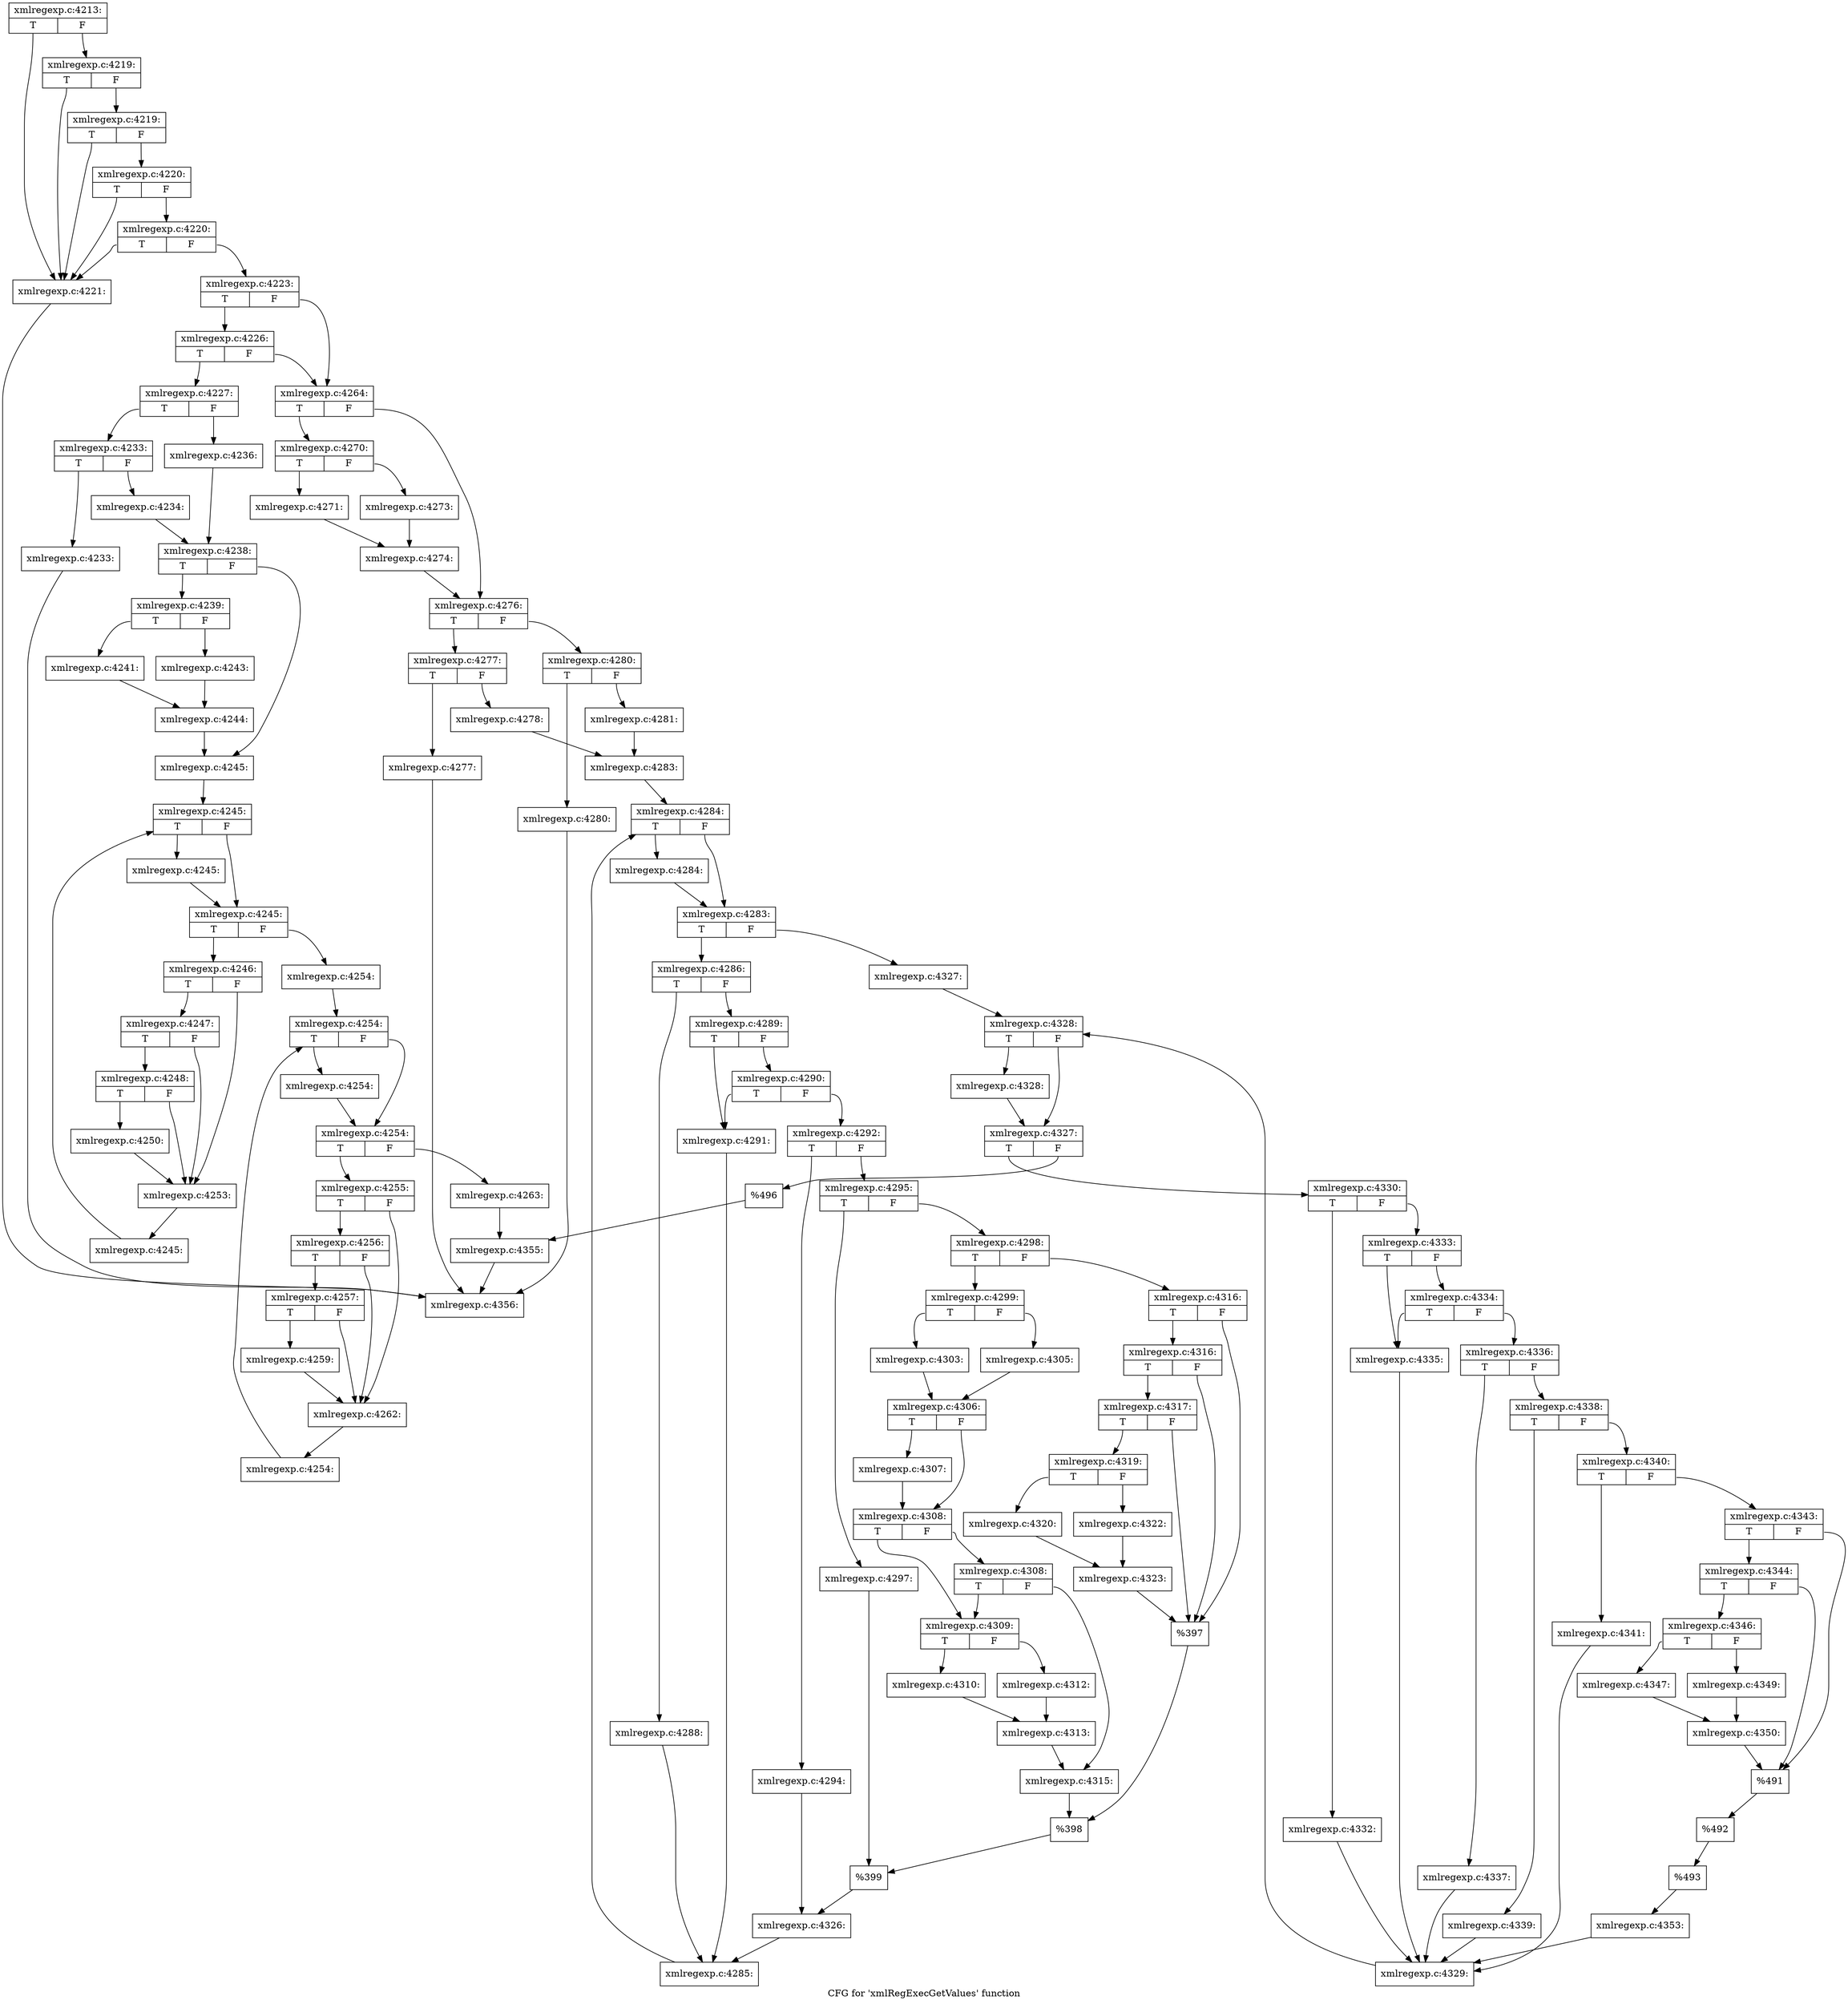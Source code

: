 digraph "CFG for 'xmlRegExecGetValues' function" {
	label="CFG for 'xmlRegExecGetValues' function";

	Node0x4249d20 [shape=record,label="{xmlregexp.c:4213:|{<s0>T|<s1>F}}"];
	Node0x4249d20:s0 -> Node0x4256a30;
	Node0x4249d20:s1 -> Node0x4256c50;
	Node0x4256c50 [shape=record,label="{xmlregexp.c:4219:|{<s0>T|<s1>F}}"];
	Node0x4256c50:s0 -> Node0x4256a30;
	Node0x4256c50:s1 -> Node0x4256bd0;
	Node0x4256bd0 [shape=record,label="{xmlregexp.c:4219:|{<s0>T|<s1>F}}"];
	Node0x4256bd0:s0 -> Node0x4256a30;
	Node0x4256bd0:s1 -> Node0x4256b50;
	Node0x4256b50 [shape=record,label="{xmlregexp.c:4220:|{<s0>T|<s1>F}}"];
	Node0x4256b50:s0 -> Node0x4256a30;
	Node0x4256b50:s1 -> Node0x4256ad0;
	Node0x4256ad0 [shape=record,label="{xmlregexp.c:4220:|{<s0>T|<s1>F}}"];
	Node0x4256ad0:s0 -> Node0x4256a30;
	Node0x4256ad0:s1 -> Node0x4256a80;
	Node0x4256a30 [shape=record,label="{xmlregexp.c:4221:}"];
	Node0x4256a30 -> Node0x42519d0;
	Node0x4256a80 [shape=record,label="{xmlregexp.c:4223:|{<s0>T|<s1>F}}"];
	Node0x4256a80:s0 -> Node0x4258030;
	Node0x4256a80:s1 -> Node0x4257fe0;
	Node0x4258030 [shape=record,label="{xmlregexp.c:4226:|{<s0>T|<s1>F}}"];
	Node0x4258030:s0 -> Node0x4257f40;
	Node0x4258030:s1 -> Node0x4257fe0;
	Node0x4257f40 [shape=record,label="{xmlregexp.c:4227:|{<s0>T|<s1>F}}"];
	Node0x4257f40:s0 -> Node0x42596d0;
	Node0x4257f40:s1 -> Node0x4259770;
	Node0x42596d0 [shape=record,label="{xmlregexp.c:4233:|{<s0>T|<s1>F}}"];
	Node0x42596d0:s0 -> Node0x4259a70;
	Node0x42596d0:s1 -> Node0x4259ac0;
	Node0x4259a70 [shape=record,label="{xmlregexp.c:4233:}"];
	Node0x4259a70 -> Node0x42519d0;
	Node0x4259ac0 [shape=record,label="{xmlregexp.c:4234:}"];
	Node0x4259ac0 -> Node0x4259720;
	Node0x4259770 [shape=record,label="{xmlregexp.c:4236:}"];
	Node0x4259770 -> Node0x4259720;
	Node0x4259720 [shape=record,label="{xmlregexp.c:4238:|{<s0>T|<s1>F}}"];
	Node0x4259720:s0 -> Node0x425a810;
	Node0x4259720:s1 -> Node0x425a860;
	Node0x425a810 [shape=record,label="{xmlregexp.c:4239:|{<s0>T|<s1>F}}"];
	Node0x425a810:s0 -> Node0x425ac20;
	Node0x425a810:s1 -> Node0x425acc0;
	Node0x425ac20 [shape=record,label="{xmlregexp.c:4241:}"];
	Node0x425ac20 -> Node0x425ac70;
	Node0x425acc0 [shape=record,label="{xmlregexp.c:4243:}"];
	Node0x425acc0 -> Node0x425ac70;
	Node0x425ac70 [shape=record,label="{xmlregexp.c:4244:}"];
	Node0x425ac70 -> Node0x425a860;
	Node0x425a860 [shape=record,label="{xmlregexp.c:4245:}"];
	Node0x425a860 -> Node0x425bc30;
	Node0x425bc30 [shape=record,label="{xmlregexp.c:4245:|{<s0>T|<s1>F}}"];
	Node0x425bc30:s0 -> Node0x41788f0;
	Node0x425bc30:s1 -> Node0x425be00;
	Node0x41788f0 [shape=record,label="{xmlregexp.c:4245:}"];
	Node0x41788f0 -> Node0x425be00;
	Node0x425be00 [shape=record,label="{xmlregexp.c:4245:|{<s0>T|<s1>F}}"];
	Node0x425be00:s0 -> Node0x425bd80;
	Node0x425be00:s1 -> Node0x425ba90;
	Node0x425bd80 [shape=record,label="{xmlregexp.c:4246:|{<s0>T|<s1>F}}"];
	Node0x425bd80:s0 -> Node0x425e2b0;
	Node0x425bd80:s1 -> Node0x425e1e0;
	Node0x425e2b0 [shape=record,label="{xmlregexp.c:4247:|{<s0>T|<s1>F}}"];
	Node0x425e2b0:s0 -> Node0x425e230;
	Node0x425e2b0:s1 -> Node0x425e1e0;
	Node0x425e230 [shape=record,label="{xmlregexp.c:4248:|{<s0>T|<s1>F}}"];
	Node0x425e230:s0 -> Node0x425e190;
	Node0x425e230:s1 -> Node0x425e1e0;
	Node0x425e190 [shape=record,label="{xmlregexp.c:4250:}"];
	Node0x425e190 -> Node0x425e1e0;
	Node0x425e1e0 [shape=record,label="{xmlregexp.c:4253:}"];
	Node0x425e1e0 -> Node0x425be80;
	Node0x425be80 [shape=record,label="{xmlregexp.c:4245:}"];
	Node0x425be80 -> Node0x425bc30;
	Node0x425ba90 [shape=record,label="{xmlregexp.c:4254:}"];
	Node0x425ba90 -> Node0x42602e0;
	Node0x42602e0 [shape=record,label="{xmlregexp.c:4254:|{<s0>T|<s1>F}}"];
	Node0x42602e0:s0 -> Node0x4260690;
	Node0x42602e0:s1 -> Node0x4260640;
	Node0x4260690 [shape=record,label="{xmlregexp.c:4254:}"];
	Node0x4260690 -> Node0x4260640;
	Node0x4260640 [shape=record,label="{xmlregexp.c:4254:|{<s0>T|<s1>F}}"];
	Node0x4260640:s0 -> Node0x42605c0;
	Node0x4260640:s1 -> Node0x4260140;
	Node0x42605c0 [shape=record,label="{xmlregexp.c:4255:|{<s0>T|<s1>F}}"];
	Node0x42605c0:s0 -> Node0x4261960;
	Node0x42605c0:s1 -> Node0x4261890;
	Node0x4261960 [shape=record,label="{xmlregexp.c:4256:|{<s0>T|<s1>F}}"];
	Node0x4261960:s0 -> Node0x42618e0;
	Node0x4261960:s1 -> Node0x4261890;
	Node0x42618e0 [shape=record,label="{xmlregexp.c:4257:|{<s0>T|<s1>F}}"];
	Node0x42618e0:s0 -> Node0x4261840;
	Node0x42618e0:s1 -> Node0x4261890;
	Node0x4261840 [shape=record,label="{xmlregexp.c:4259:}"];
	Node0x4261840 -> Node0x4261890;
	Node0x4261890 [shape=record,label="{xmlregexp.c:4262:}"];
	Node0x4261890 -> Node0x4260530;
	Node0x4260530 [shape=record,label="{xmlregexp.c:4254:}"];
	Node0x4260530 -> Node0x42602e0;
	Node0x4260140 [shape=record,label="{xmlregexp.c:4263:}"];
	Node0x4260140 -> Node0x4257f90;
	Node0x4257fe0 [shape=record,label="{xmlregexp.c:4264:|{<s0>T|<s1>F}}"];
	Node0x4257fe0:s0 -> Node0x42644d0;
	Node0x4257fe0:s1 -> Node0x4264520;
	Node0x42644d0 [shape=record,label="{xmlregexp.c:4270:|{<s0>T|<s1>F}}"];
	Node0x42644d0:s0 -> Node0x42648e0;
	Node0x42644d0:s1 -> Node0x4264980;
	Node0x42648e0 [shape=record,label="{xmlregexp.c:4271:}"];
	Node0x42648e0 -> Node0x4264930;
	Node0x4264980 [shape=record,label="{xmlregexp.c:4273:}"];
	Node0x4264980 -> Node0x4264930;
	Node0x4264930 [shape=record,label="{xmlregexp.c:4274:}"];
	Node0x4264930 -> Node0x4264520;
	Node0x4264520 [shape=record,label="{xmlregexp.c:4276:|{<s0>T|<s1>F}}"];
	Node0x4264520:s0 -> Node0x4265390;
	Node0x4264520:s1 -> Node0x4265430;
	Node0x4265390 [shape=record,label="{xmlregexp.c:4277:|{<s0>T|<s1>F}}"];
	Node0x4265390:s0 -> Node0x4265730;
	Node0x4265390:s1 -> Node0x4265780;
	Node0x4265730 [shape=record,label="{xmlregexp.c:4277:}"];
	Node0x4265730 -> Node0x42519d0;
	Node0x4265780 [shape=record,label="{xmlregexp.c:4278:}"];
	Node0x4265780 -> Node0x42653e0;
	Node0x4265430 [shape=record,label="{xmlregexp.c:4280:|{<s0>T|<s1>F}}"];
	Node0x4265430:s0 -> Node0x4266140;
	Node0x4265430:s1 -> Node0x4266190;
	Node0x4266140 [shape=record,label="{xmlregexp.c:4280:}"];
	Node0x4266140 -> Node0x42519d0;
	Node0x4266190 [shape=record,label="{xmlregexp.c:4281:}"];
	Node0x4266190 -> Node0x42653e0;
	Node0x42653e0 [shape=record,label="{xmlregexp.c:4283:}"];
	Node0x42653e0 -> Node0x4266c10;
	Node0x4266c10 [shape=record,label="{xmlregexp.c:4284:|{<s0>T|<s1>F}}"];
	Node0x4266c10:s0 -> Node0x4266fc0;
	Node0x4266c10:s1 -> Node0x4266f70;
	Node0x4266fc0 [shape=record,label="{xmlregexp.c:4284:}"];
	Node0x4266fc0 -> Node0x4266f70;
	Node0x4266f70 [shape=record,label="{xmlregexp.c:4283:|{<s0>T|<s1>F}}"];
	Node0x4266f70:s0 -> Node0x4266ef0;
	Node0x4266f70:s1 -> Node0x4266a70;
	Node0x4266ef0 [shape=record,label="{xmlregexp.c:4286:|{<s0>T|<s1>F}}"];
	Node0x4266ef0:s0 -> Node0x4267ba0;
	Node0x4266ef0:s1 -> Node0x4267bf0;
	Node0x4267ba0 [shape=record,label="{xmlregexp.c:4288:}"];
	Node0x4267ba0 -> Node0x4266e60;
	Node0x4267bf0 [shape=record,label="{xmlregexp.c:4289:|{<s0>T|<s1>F}}"];
	Node0x4267bf0:s0 -> Node0x4268370;
	Node0x4267bf0:s1 -> Node0x4268410;
	Node0x4268410 [shape=record,label="{xmlregexp.c:4290:|{<s0>T|<s1>F}}"];
	Node0x4268410:s0 -> Node0x4268370;
	Node0x4268410:s1 -> Node0x42683c0;
	Node0x4268370 [shape=record,label="{xmlregexp.c:4291:}"];
	Node0x4268370 -> Node0x4266e60;
	Node0x42683c0 [shape=record,label="{xmlregexp.c:4292:|{<s0>T|<s1>F}}"];
	Node0x42683c0:s0 -> Node0x4268b50;
	Node0x42683c0:s1 -> Node0x4268bf0;
	Node0x4268b50 [shape=record,label="{xmlregexp.c:4294:}"];
	Node0x4268b50 -> Node0x4268ba0;
	Node0x4268bf0 [shape=record,label="{xmlregexp.c:4295:|{<s0>T|<s1>F}}"];
	Node0x4268bf0:s0 -> Node0x4269580;
	Node0x4268bf0:s1 -> Node0x4269620;
	Node0x4269580 [shape=record,label="{xmlregexp.c:4297:}"];
	Node0x4269580 -> Node0x42695d0;
	Node0x4269620 [shape=record,label="{xmlregexp.c:4298:|{<s0>T|<s1>F}}"];
	Node0x4269620:s0 -> Node0x3f96190;
	Node0x4269620:s1 -> Node0x3f96230;
	Node0x3f96190 [shape=record,label="{xmlregexp.c:4299:|{<s0>T|<s1>F}}"];
	Node0x3f96190:s0 -> Node0x3f96d70;
	Node0x3f96190:s1 -> Node0x3f96e10;
	Node0x3f96d70 [shape=record,label="{xmlregexp.c:4303:}"];
	Node0x3f96d70 -> Node0x3f96dc0;
	Node0x3f96e10 [shape=record,label="{xmlregexp.c:4305:}"];
	Node0x3f96e10 -> Node0x3f96dc0;
	Node0x3f96dc0 [shape=record,label="{xmlregexp.c:4306:|{<s0>T|<s1>F}}"];
	Node0x3f96dc0:s0 -> Node0x426e5d0;
	Node0x3f96dc0:s1 -> Node0x426e620;
	Node0x426e5d0 [shape=record,label="{xmlregexp.c:4307:}"];
	Node0x426e5d0 -> Node0x426e620;
	Node0x426e620 [shape=record,label="{xmlregexp.c:4308:|{<s0>T|<s1>F}}"];
	Node0x426e620:s0 -> Node0x426f180;
	Node0x426e620:s1 -> Node0x426f220;
	Node0x426f220 [shape=record,label="{xmlregexp.c:4308:|{<s0>T|<s1>F}}"];
	Node0x426f220:s0 -> Node0x426f180;
	Node0x426f220:s1 -> Node0x426f1d0;
	Node0x426f180 [shape=record,label="{xmlregexp.c:4309:|{<s0>T|<s1>F}}"];
	Node0x426f180:s0 -> Node0x4186a10;
	Node0x426f180:s1 -> Node0x4186ab0;
	Node0x4186a10 [shape=record,label="{xmlregexp.c:4310:}"];
	Node0x4186a10 -> Node0x4186a60;
	Node0x4186ab0 [shape=record,label="{xmlregexp.c:4312:}"];
	Node0x4186ab0 -> Node0x4186a60;
	Node0x4186a60 [shape=record,label="{xmlregexp.c:4313:}"];
	Node0x4186a60 -> Node0x426f1d0;
	Node0x426f1d0 [shape=record,label="{xmlregexp.c:4315:}"];
	Node0x426f1d0 -> Node0x3f961e0;
	Node0x3f96230 [shape=record,label="{xmlregexp.c:4316:|{<s0>T|<s1>F}}"];
	Node0x3f96230:s0 -> Node0x4188110;
	Node0x3f96230:s1 -> Node0x4188040;
	Node0x4188110 [shape=record,label="{xmlregexp.c:4316:|{<s0>T|<s1>F}}"];
	Node0x4188110:s0 -> Node0x4188090;
	Node0x4188110:s1 -> Node0x4188040;
	Node0x4188090 [shape=record,label="{xmlregexp.c:4317:|{<s0>T|<s1>F}}"];
	Node0x4188090:s0 -> Node0x4187ff0;
	Node0x4188090:s1 -> Node0x4188040;
	Node0x4187ff0 [shape=record,label="{xmlregexp.c:4319:|{<s0>T|<s1>F}}"];
	Node0x4187ff0:s0 -> Node0x4189640;
	Node0x4187ff0:s1 -> Node0x41896e0;
	Node0x4189640 [shape=record,label="{xmlregexp.c:4320:}"];
	Node0x4189640 -> Node0x4189690;
	Node0x41896e0 [shape=record,label="{xmlregexp.c:4322:}"];
	Node0x41896e0 -> Node0x4189690;
	Node0x4189690 [shape=record,label="{xmlregexp.c:4323:}"];
	Node0x4189690 -> Node0x4188040;
	Node0x4188040 [shape=record,label="{%397}"];
	Node0x4188040 -> Node0x3f961e0;
	Node0x3f961e0 [shape=record,label="{%398}"];
	Node0x3f961e0 -> Node0x42695d0;
	Node0x42695d0 [shape=record,label="{%399}"];
	Node0x42695d0 -> Node0x4268ba0;
	Node0x4268ba0 [shape=record,label="{xmlregexp.c:4326:}"];
	Node0x4268ba0 -> Node0x4266e60;
	Node0x4266e60 [shape=record,label="{xmlregexp.c:4285:}"];
	Node0x4266e60 -> Node0x4266c10;
	Node0x4266a70 [shape=record,label="{xmlregexp.c:4327:}"];
	Node0x4266a70 -> Node0x418b0e0;
	Node0x418b0e0 [shape=record,label="{xmlregexp.c:4328:|{<s0>T|<s1>F}}"];
	Node0x418b0e0:s0 -> Node0x418b490;
	Node0x418b0e0:s1 -> Node0x418b440;
	Node0x418b490 [shape=record,label="{xmlregexp.c:4328:}"];
	Node0x418b490 -> Node0x418b440;
	Node0x418b440 [shape=record,label="{xmlregexp.c:4327:|{<s0>T|<s1>F}}"];
	Node0x418b440:s0 -> Node0x418b3c0;
	Node0x418b440:s1 -> Node0x418af40;
	Node0x418b3c0 [shape=record,label="{xmlregexp.c:4330:|{<s0>T|<s1>F}}"];
	Node0x418b3c0:s0 -> Node0x418c070;
	Node0x418b3c0:s1 -> Node0x418c0c0;
	Node0x418c070 [shape=record,label="{xmlregexp.c:4332:}"];
	Node0x418c070 -> Node0x418b330;
	Node0x418c0c0 [shape=record,label="{xmlregexp.c:4333:|{<s0>T|<s1>F}}"];
	Node0x418c0c0:s0 -> Node0x418c840;
	Node0x418c0c0:s1 -> Node0x418c8e0;
	Node0x418c8e0 [shape=record,label="{xmlregexp.c:4334:|{<s0>T|<s1>F}}"];
	Node0x418c8e0:s0 -> Node0x418c840;
	Node0x418c8e0:s1 -> Node0x418c890;
	Node0x418c840 [shape=record,label="{xmlregexp.c:4335:}"];
	Node0x418c840 -> Node0x418b330;
	Node0x418c890 [shape=record,label="{xmlregexp.c:4336:|{<s0>T|<s1>F}}"];
	Node0x418c890:s0 -> Node0x418d020;
	Node0x418c890:s1 -> Node0x418d0c0;
	Node0x418d020 [shape=record,label="{xmlregexp.c:4337:}"];
	Node0x418d020 -> Node0x418b330;
	Node0x418d0c0 [shape=record,label="{xmlregexp.c:4338:|{<s0>T|<s1>F}}"];
	Node0x418d0c0:s0 -> Node0x418d640;
	Node0x418d0c0:s1 -> Node0x418d6e0;
	Node0x418d640 [shape=record,label="{xmlregexp.c:4339:}"];
	Node0x418d640 -> Node0x418b330;
	Node0x418d6e0 [shape=record,label="{xmlregexp.c:4340:|{<s0>T|<s1>F}}"];
	Node0x418d6e0:s0 -> Node0x418dc60;
	Node0x418d6e0:s1 -> Node0x418dd00;
	Node0x418dc60 [shape=record,label="{xmlregexp.c:4341:}"];
	Node0x418dc60 -> Node0x418b330;
	Node0x418dd00 [shape=record,label="{xmlregexp.c:4343:|{<s0>T|<s1>F}}"];
	Node0x418dd00:s0 -> Node0x418e390;
	Node0x418dd00:s1 -> Node0x418e340;
	Node0x418e390 [shape=record,label="{xmlregexp.c:4344:|{<s0>T|<s1>F}}"];
	Node0x418e390:s0 -> Node0x418e2f0;
	Node0x418e390:s1 -> Node0x418e340;
	Node0x418e2f0 [shape=record,label="{xmlregexp.c:4346:|{<s0>T|<s1>F}}"];
	Node0x418e2f0:s0 -> Node0x418f590;
	Node0x418e2f0:s1 -> Node0x418f630;
	Node0x418f590 [shape=record,label="{xmlregexp.c:4347:}"];
	Node0x418f590 -> Node0x418f5e0;
	Node0x418f630 [shape=record,label="{xmlregexp.c:4349:}"];
	Node0x418f630 -> Node0x418f5e0;
	Node0x418f5e0 [shape=record,label="{xmlregexp.c:4350:}"];
	Node0x418f5e0 -> Node0x418e340;
	Node0x418e340 [shape=record,label="{%491}"];
	Node0x418e340 -> Node0x418dcb0;
	Node0x418dcb0 [shape=record,label="{%492}"];
	Node0x418dcb0 -> Node0x418d690;
	Node0x418d690 [shape=record,label="{%493}"];
	Node0x418d690 -> Node0x418d070;
	Node0x418d070 [shape=record,label="{xmlregexp.c:4353:}"];
	Node0x418d070 -> Node0x418b330;
	Node0x418b330 [shape=record,label="{xmlregexp.c:4329:}"];
	Node0x418b330 -> Node0x418b0e0;
	Node0x418af40 [shape=record,label="{%496}"];
	Node0x418af40 -> Node0x4257f90;
	Node0x4257f90 [shape=record,label="{xmlregexp.c:4355:}"];
	Node0x4257f90 -> Node0x42519d0;
	Node0x42519d0 [shape=record,label="{xmlregexp.c:4356:}"];
}
